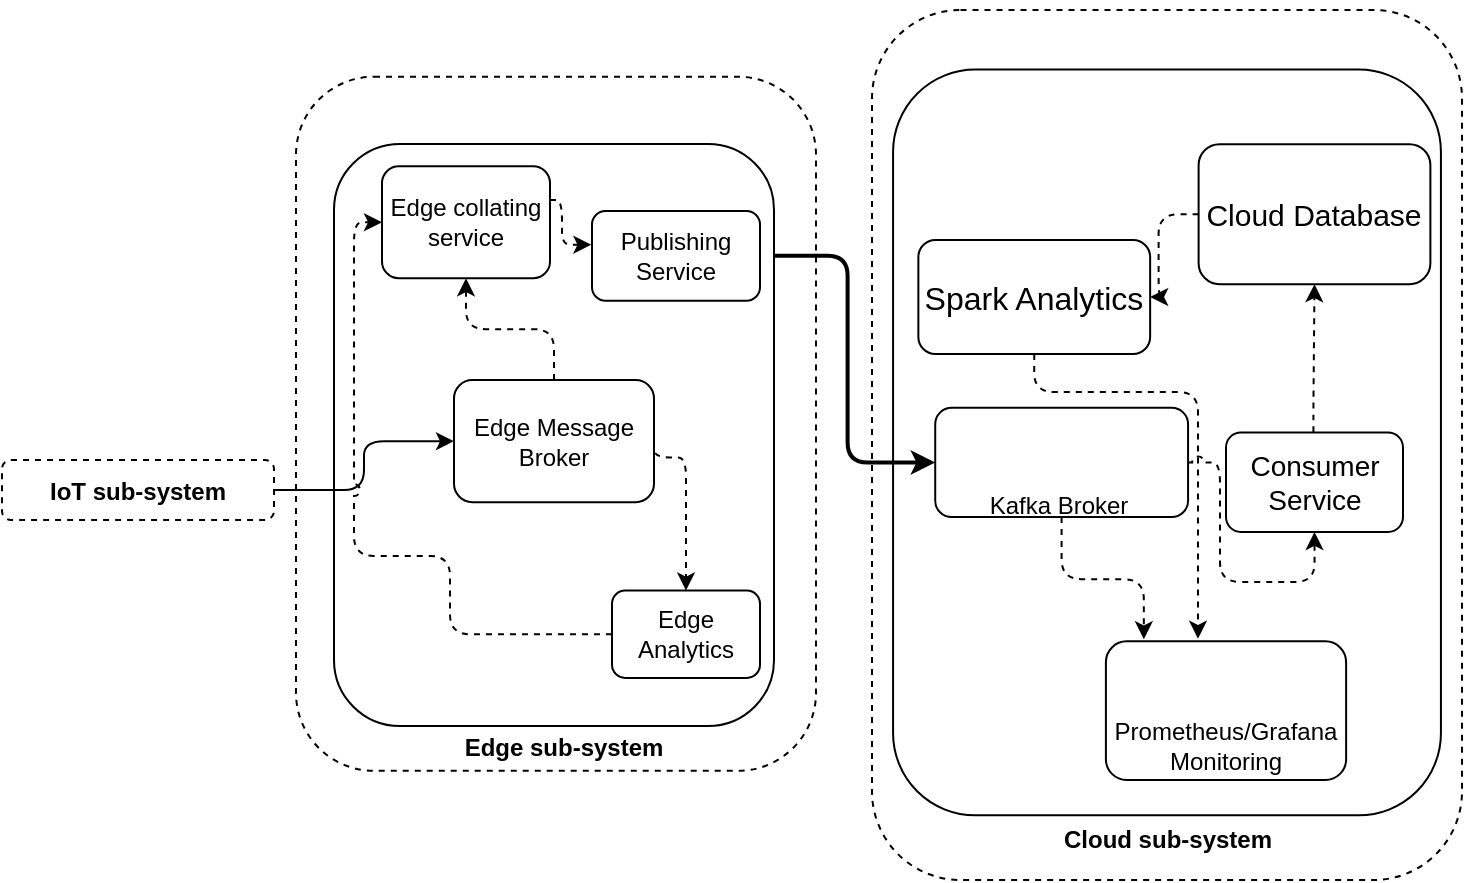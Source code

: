 <mxfile version="14.6.11" type="device"><diagram id="aX_M0n94UadJMxyfy6jI" name="Page-1"><mxGraphModel dx="1161" dy="701" grid="1" gridSize="10" guides="1" tooltips="1" connect="1" arrows="1" fold="1" page="0" pageScale="1" pageWidth="827" pageHeight="1169" math="0" shadow="0"><root><mxCell id="0"/><mxCell id="1" parent="0"/><mxCell id="U22sb4O7oQTq8xBmdm5z-2" value="" style="whiteSpace=wrap;html=1;fillColor=none;dashed=1;rounded=1;" vertex="1" parent="1"><mxGeometry x="220" y="230" width="136" height="30" as="geometry"/></mxCell><mxCell id="U22sb4O7oQTq8xBmdm5z-29" value="&lt;b&gt;IoT sub-system&lt;/b&gt;" style="text;html=1;strokeColor=none;fillColor=none;align=center;verticalAlign=middle;whiteSpace=wrap;rounded=1;" vertex="1" parent="1"><mxGeometry x="236" y="235.79" width="104" height="20" as="geometry"/></mxCell><mxCell id="U22sb4O7oQTq8xBmdm5z-37" value="" style="group;rounded=1;" vertex="1" connectable="0" parent="1"><mxGeometry x="655" width="295" height="440" as="geometry"/></mxCell><mxCell id="U22sb4O7oQTq8xBmdm5z-38" value="" style="whiteSpace=wrap;html=1;fillColor=none;dashed=1;rounded=1;" vertex="1" parent="U22sb4O7oQTq8xBmdm5z-37"><mxGeometry y="4.972" width="295" height="435.028" as="geometry"/></mxCell><mxCell id="U22sb4O7oQTq8xBmdm5z-39" value="" style="whiteSpace=wrap;html=1;rounded=1;" vertex="1" parent="U22sb4O7oQTq8xBmdm5z-37"><mxGeometry x="10.536" y="34.802" width="273.929" height="372.881" as="geometry"/></mxCell><mxCell id="U22sb4O7oQTq8xBmdm5z-40" value="" style="whiteSpace=wrap;html=1;rounded=1;" vertex="1" parent="U22sb4O7oQTq8xBmdm5z-37"><mxGeometry x="31.61" y="203.902" width="126.43" height="54.624" as="geometry"/></mxCell><mxCell id="U22sb4O7oQTq8xBmdm5z-41" value="Prometheus/Grafana Monitoring" style="whiteSpace=wrap;html=1;verticalAlign=bottom;rounded=1;" vertex="1" parent="U22sb4O7oQTq8xBmdm5z-37"><mxGeometry x="116.95" y="320.68" width="120.11" height="69.32" as="geometry"/></mxCell><mxCell id="U22sb4O7oQTq8xBmdm5z-42" style="edgeStyle=orthogonalEdgeStyle;orthogonalLoop=1;jettySize=auto;html=1;dashed=1;entryX=0.158;entryY=-0.015;entryDx=0;entryDy=0;entryPerimeter=0;" edge="1" parent="U22sb4O7oQTq8xBmdm5z-37" source="U22sb4O7oQTq8xBmdm5z-40" target="U22sb4O7oQTq8xBmdm5z-41"><mxGeometry relative="1" as="geometry"><mxPoint x="159.089" y="320.678" as="targetPoint"/><Array as="points"><mxPoint x="94.821" y="289.605"/><mxPoint x="135.911" y="289.605"/></Array></mxGeometry></mxCell><mxCell id="U22sb4O7oQTq8xBmdm5z-43" value="Kafka Broker" style="text;html=1;strokeColor=none;fillColor=none;align=center;verticalAlign=bottom;whiteSpace=wrap;rounded=1;" vertex="1" parent="U22sb4O7oQTq8xBmdm5z-37"><mxGeometry x="46.411" y="236.722" width="94.821" height="24.859" as="geometry"/></mxCell><mxCell id="U22sb4O7oQTq8xBmdm5z-44" value="" style="group;rounded=1;" vertex="1" connectable="0" parent="U22sb4O7oQTq8xBmdm5z-37"><mxGeometry x="158.036" y="72.09" width="126.429" height="87.006" as="geometry"/></mxCell><mxCell id="U22sb4O7oQTq8xBmdm5z-45" value="" style="whiteSpace=wrap;html=1;rounded=1;" vertex="1" parent="U22sb4O7oQTq8xBmdm5z-44"><mxGeometry x="5.27" width="115.89" height="70" as="geometry"/></mxCell><mxCell id="U22sb4O7oQTq8xBmdm5z-46" value="&lt;font style=&quot;font-size: 15px&quot;&gt;Cloud Database&lt;/font&gt;" style="text;html=1;strokeColor=none;fillColor=none;align=center;verticalAlign=middle;whiteSpace=wrap;rounded=1;" vertex="1" parent="U22sb4O7oQTq8xBmdm5z-44"><mxGeometry y="22.568" width="126.429" height="24.859" as="geometry"/></mxCell><mxCell id="U22sb4O7oQTq8xBmdm5z-54" style="edgeStyle=orthogonalEdgeStyle;orthogonalLoop=1;jettySize=auto;html=1;dashed=1;" edge="1" parent="U22sb4O7oQTq8xBmdm5z-37" source="U22sb4O7oQTq8xBmdm5z-45" target="U22sb4O7oQTq8xBmdm5z-50"><mxGeometry relative="1" as="geometry"/></mxCell><mxCell id="U22sb4O7oQTq8xBmdm5z-55" style="edgeStyle=orthogonalEdgeStyle;orthogonalLoop=1;jettySize=auto;html=1;dashed=1;exitX=0.5;exitY=1;exitDx=0;exitDy=0;" edge="1" parent="U22sb4O7oQTq8xBmdm5z-37" source="U22sb4O7oQTq8xBmdm5z-50"><mxGeometry relative="1" as="geometry"><Array as="points"><mxPoint x="81" y="196"/><mxPoint x="163" y="196"/><mxPoint x="163" y="319"/></Array><mxPoint x="163.304" y="319.435" as="targetPoint"/></mxGeometry></mxCell><mxCell id="U22sb4O7oQTq8xBmdm5z-56" value="&lt;b&gt;Cloud sub-system&lt;br&gt;&lt;/b&gt;" style="text;html=1;strokeColor=none;fillColor=none;align=center;verticalAlign=middle;whiteSpace=wrap;rounded=1;" vertex="1" parent="U22sb4O7oQTq8xBmdm5z-37"><mxGeometry x="80.598" y="407.684" width="133.804" height="24.859" as="geometry"/></mxCell><mxCell id="U22sb4O7oQTq8xBmdm5z-57" value="&lt;font style=&quot;font-size: 14px&quot;&gt;Consumer Service&lt;/font&gt;" style="whiteSpace=wrap;html=1;rounded=1;" vertex="1" parent="U22sb4O7oQTq8xBmdm5z-37"><mxGeometry x="177" y="216.271" width="88.5" height="49.718" as="geometry"/></mxCell><mxCell id="U22sb4O7oQTq8xBmdm5z-58" style="edgeStyle=orthogonalEdgeStyle;orthogonalLoop=1;jettySize=auto;html=1;entryX=0.5;entryY=1;entryDx=0;entryDy=0;exitX=0.494;exitY=-0.003;exitDx=0;exitDy=0;dashed=1;exitPerimeter=0;" edge="1" parent="U22sb4O7oQTq8xBmdm5z-37" source="U22sb4O7oQTq8xBmdm5z-57" target="U22sb4O7oQTq8xBmdm5z-45"><mxGeometry relative="1" as="geometry"><Array as="points"><mxPoint x="221.25" y="203.842"/><mxPoint x="221.25" y="203.842"/></Array></mxGeometry></mxCell><mxCell id="U22sb4O7oQTq8xBmdm5z-59" style="edgeStyle=orthogonalEdgeStyle;orthogonalLoop=1;jettySize=auto;html=1;entryX=0.5;entryY=1;entryDx=0;entryDy=0;exitX=1;exitY=0.5;exitDx=0;exitDy=0;dashed=1;jumpStyle=arc;" edge="1" parent="U22sb4O7oQTq8xBmdm5z-37" source="U22sb4O7oQTq8xBmdm5z-40" target="U22sb4O7oQTq8xBmdm5z-57"><mxGeometry relative="1" as="geometry"><Array as="points"><mxPoint x="174" y="231"/><mxPoint x="174" y="291"/><mxPoint x="221" y="291"/></Array><mxPoint x="158.036" y="246.102" as="sourcePoint"/><mxPoint x="221.25" y="159.096" as="targetPoint"/></mxGeometry></mxCell><mxCell id="U22sb4O7oQTq8xBmdm5z-60" value="" style="shape=image;imageAspect=0;aspect=fixed;verticalLabelPosition=bottom;verticalAlign=top;image=https://www.mytinydc.com/images/blog/blog-prometheus+grafana.png;rounded=1;" vertex="1" parent="U22sb4O7oQTq8xBmdm5z-37"><mxGeometry x="146.109" y="324.678" width="58.64" height="30" as="geometry"/></mxCell><mxCell id="U22sb4O7oQTq8xBmdm5z-62" value="" style="shape=image;imageAspect=0;aspect=fixed;verticalLabelPosition=bottom;verticalAlign=top;image=http://svn.apache.org/repos/asf/kafka/site/logos/kafka-logo-wide.png;rounded=1;" vertex="1" parent="U22sb4O7oQTq8xBmdm5z-37"><mxGeometry x="52.87" y="200.49" width="81.9" height="43" as="geometry"/></mxCell><mxCell id="U22sb4O7oQTq8xBmdm5z-49" value="" style="group;rounded=1;" vertex="1" connectable="0" parent="U22sb4O7oQTq8xBmdm5z-37"><mxGeometry x="17.911" y="90.0" width="136.964" height="87.01" as="geometry"/></mxCell><mxCell id="U22sb4O7oQTq8xBmdm5z-50" value="" style="whiteSpace=wrap;html=1;rounded=1;" vertex="1" parent="U22sb4O7oQTq8xBmdm5z-49"><mxGeometry x="5.27" y="30" width="115.89" height="57.01" as="geometry"/></mxCell><mxCell id="U22sb4O7oQTq8xBmdm5z-51" value="&lt;font style=&quot;font-size: 16px&quot;&gt;Spark Analytics&lt;/font&gt;" style="text;html=1;strokeColor=none;fillColor=none;align=center;verticalAlign=middle;whiteSpace=wrap;rounded=1;" vertex="1" parent="U22sb4O7oQTq8xBmdm5z-49"><mxGeometry y="46.078" width="126.429" height="24.859" as="geometry"/></mxCell><mxCell id="U22sb4O7oQTq8xBmdm5z-63" style="edgeStyle=orthogonalEdgeStyle;orthogonalLoop=1;jettySize=auto;html=1;entryX=0;entryY=0.5;entryDx=0;entryDy=0;strokeWidth=2;" edge="1" parent="1" source="U22sb4O7oQTq8xBmdm5z-20" target="U22sb4O7oQTq8xBmdm5z-40"><mxGeometry relative="1" as="geometry"/></mxCell><mxCell id="U22sb4O7oQTq8xBmdm5z-4" value="" style="whiteSpace=wrap;html=1;dashed=1;fillColor=none;rounded=1;" vertex="1" parent="1"><mxGeometry x="367" y="38.367" width="260" height="347.052" as="geometry"/></mxCell><mxCell id="U22sb4O7oQTq8xBmdm5z-5" value="" style="whiteSpace=wrap;html=1;rounded=1;" vertex="1" parent="1"><mxGeometry x="386" y="71.952" width="220" height="291.076" as="geometry"/></mxCell><mxCell id="U22sb4O7oQTq8xBmdm5z-6" value="Edge collating service" style="whiteSpace=wrap;html=1;rounded=1;" vertex="1" parent="1"><mxGeometry x="410" y="83.147" width="84" height="55.976" as="geometry"/></mxCell><mxCell id="U22sb4O7oQTq8xBmdm5z-8" value="Edge Analytics" style="whiteSpace=wrap;html=1;rounded=1;" vertex="1" parent="1"><mxGeometry x="525" y="295.297" width="74" height="43.661" as="geometry"/></mxCell><mxCell id="U22sb4O7oQTq8xBmdm5z-14" style="edgeStyle=orthogonalEdgeStyle;orthogonalLoop=1;jettySize=auto;html=1;dashed=1;" edge="1" parent="1" source="U22sb4O7oQTq8xBmdm5z-16" target="U22sb4O7oQTq8xBmdm5z-6"><mxGeometry x="376" y="-40" as="geometry"/></mxCell><mxCell id="U22sb4O7oQTq8xBmdm5z-15" style="edgeStyle=orthogonalEdgeStyle;orthogonalLoop=1;jettySize=auto;html=1;entryX=0.5;entryY=0;entryDx=0;entryDy=0;exitX=1;exitY=0.5;exitDx=0;exitDy=0;dashed=1;" edge="1" parent="1" source="U22sb4O7oQTq8xBmdm5z-16" target="U22sb4O7oQTq8xBmdm5z-8"><mxGeometry x="376" y="-40" as="geometry"><Array as="points"><mxPoint x="546" y="228.685"/><mxPoint x="562" y="228.685"/></Array></mxGeometry></mxCell><mxCell id="U22sb4O7oQTq8xBmdm5z-16" value="Edge Message Broker" style="whiteSpace=wrap;html=1;rounded=1;" vertex="1" parent="1"><mxGeometry x="446" y="190.062" width="100" height="61.014" as="geometry"/></mxCell><mxCell id="U22sb4O7oQTq8xBmdm5z-19" value="&lt;b&gt;Edge sub-system&lt;br&gt;&lt;/b&gt;" style="text;html=1;strokeColor=none;fillColor=none;align=center;verticalAlign=middle;whiteSpace=wrap;rounded=1;" vertex="1" parent="1"><mxGeometry x="449" y="363.028" width="104" height="22.39" as="geometry"/></mxCell><mxCell id="U22sb4O7oQTq8xBmdm5z-20" value="Publishing Service" style="whiteSpace=wrap;html=1;rounded=1;" vertex="1" parent="1"><mxGeometry x="515" y="105.538" width="84" height="44.781" as="geometry"/></mxCell><mxCell id="U22sb4O7oQTq8xBmdm5z-21" style="edgeStyle=orthogonalEdgeStyle;orthogonalLoop=1;jettySize=auto;html=1;entryX=-0.003;entryY=0.366;entryDx=0;entryDy=0;strokeWidth=1;dashed=1;entryPerimeter=0;" edge="1" parent="1" source="U22sb4O7oQTq8xBmdm5z-6" target="U22sb4O7oQTq8xBmdm5z-20"><mxGeometry x="376" y="-40" as="geometry"><mxPoint x="502" y="99.94" as="sourcePoint"/><mxPoint x="685" y="233.163" as="targetPoint"/><Array as="points"><mxPoint x="500" y="99.94"/><mxPoint x="500" y="122.331"/><mxPoint x="515" y="122.331"/></Array></mxGeometry></mxCell><mxCell id="U22sb4O7oQTq8xBmdm5z-71" value="" style="edgeStyle=orthogonalEdgeStyle;curved=0;rounded=1;orthogonalLoop=1;jettySize=auto;html=1;" edge="1" parent="1" source="U22sb4O7oQTq8xBmdm5z-2" target="U22sb4O7oQTq8xBmdm5z-16"><mxGeometry relative="1" as="geometry"/></mxCell><mxCell id="U22sb4O7oQTq8xBmdm5z-17" style="edgeStyle=orthogonalEdgeStyle;orthogonalLoop=1;jettySize=auto;html=1;entryX=0;entryY=0.5;entryDx=0;entryDy=0;dashed=1;exitX=0;exitY=0.5;exitDx=0;exitDy=0;jumpStyle=arc;" edge="1" parent="1" source="U22sb4O7oQTq8xBmdm5z-8" target="U22sb4O7oQTq8xBmdm5z-6"><mxGeometry x="376" y="-40" as="geometry"><Array as="points"><mxPoint x="444" y="317"/><mxPoint x="444" y="278"/><mxPoint x="396" y="278"/><mxPoint x="396" y="111"/></Array><mxPoint x="444" y="304.813" as="sourcePoint"/></mxGeometry></mxCell></root></mxGraphModel></diagram></mxfile>
